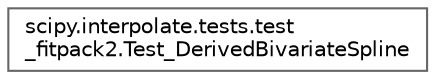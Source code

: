 digraph "Graphical Class Hierarchy"
{
 // LATEX_PDF_SIZE
  bgcolor="transparent";
  edge [fontname=Helvetica,fontsize=10,labelfontname=Helvetica,labelfontsize=10];
  node [fontname=Helvetica,fontsize=10,shape=box,height=0.2,width=0.4];
  rankdir="LR";
  Node0 [id="Node000000",label="scipy.interpolate.tests.test\l_fitpack2.Test_DerivedBivariateSpline",height=0.2,width=0.4,color="grey40", fillcolor="white", style="filled",URL="$d9/dc3/classscipy_1_1interpolate_1_1tests_1_1test__fitpack2_1_1Test__DerivedBivariateSpline.html",tooltip=" "];
}
